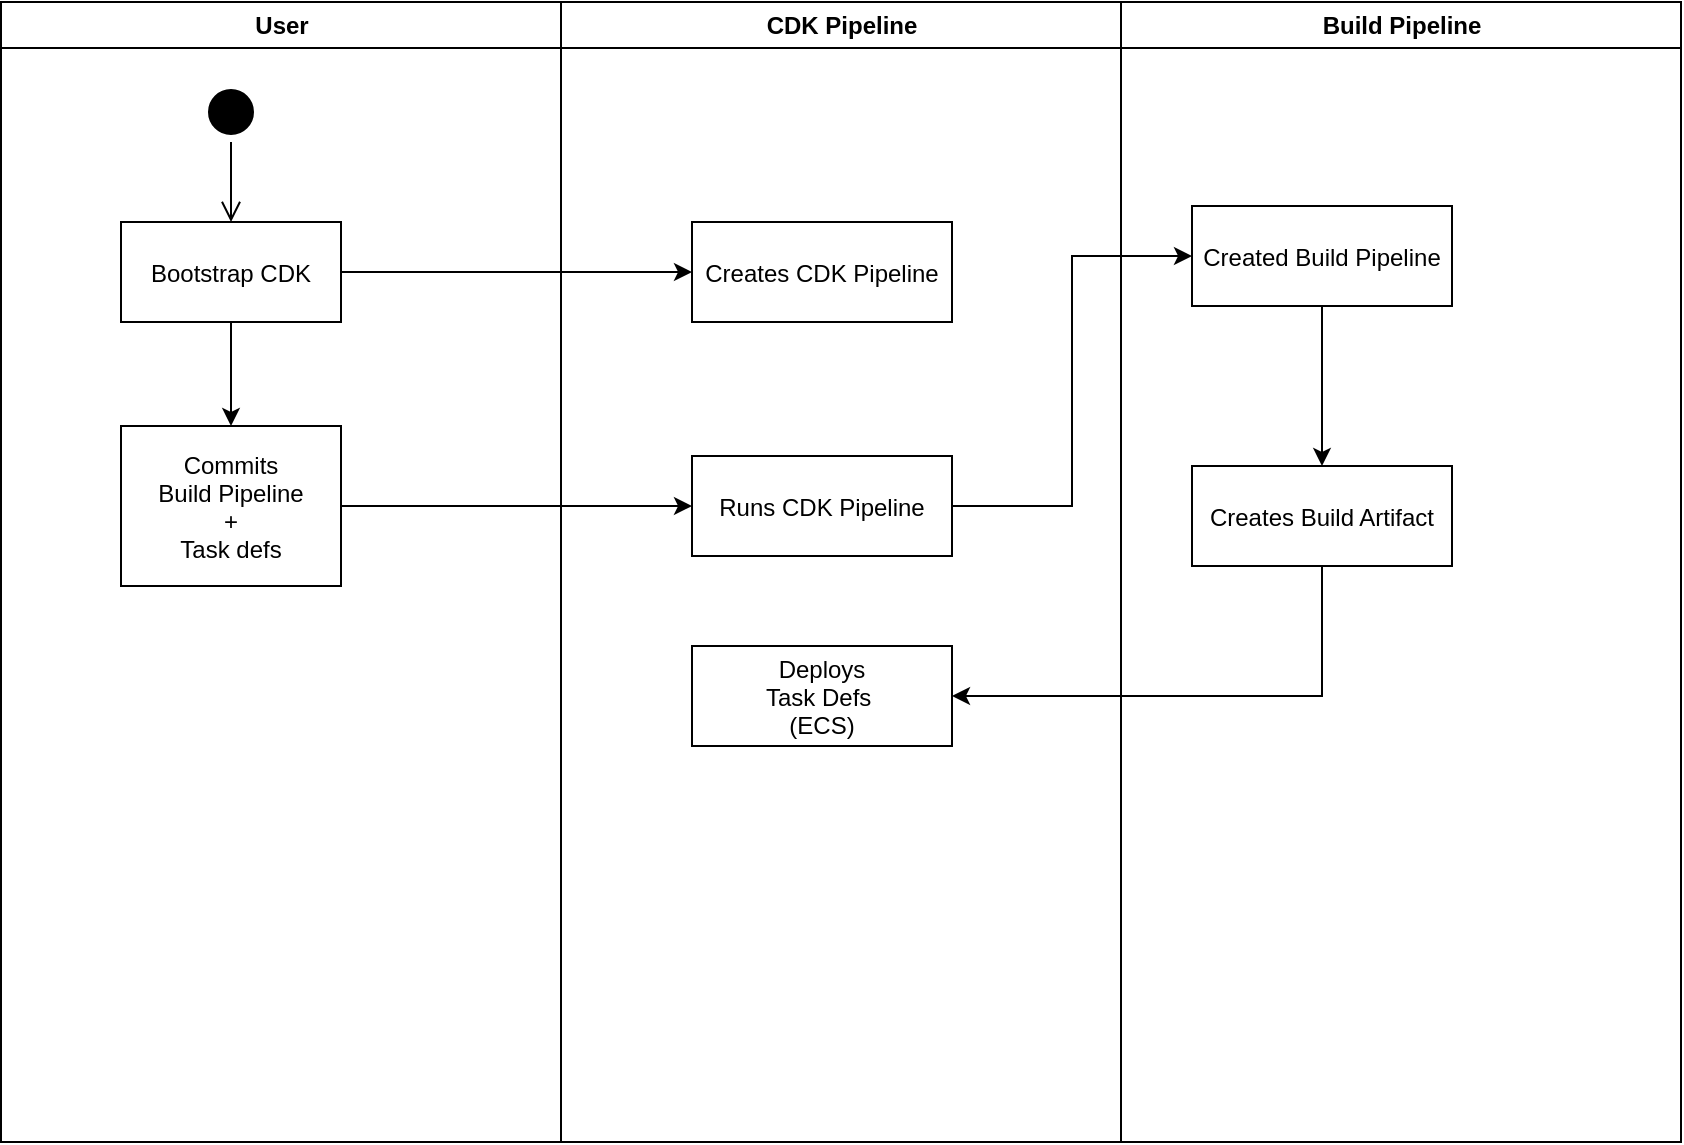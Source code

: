 <mxfile version="12.5.3" type="device"><diagram name="Page-1" id="e7e014a7-5840-1c2e-5031-d8a46d1fe8dd"><mxGraphModel dx="1426" dy="756" grid="1" gridSize="10" guides="1" tooltips="1" connect="1" arrows="1" fold="1" page="1" pageScale="1" pageWidth="1169" pageHeight="826" background="#ffffff" math="0" shadow="0"><root><mxCell id="0"/><mxCell id="1" parent="0"/><mxCell id="2" value="User" style="swimlane;whiteSpace=wrap" parent="1" vertex="1"><mxGeometry x="164.5" y="128" width="280" height="570" as="geometry"/></mxCell><mxCell id="5" value="" style="ellipse;shape=startState;fillColor=#000000;strokeColor=#000000;" parent="2" vertex="1"><mxGeometry x="100" y="40" width="30" height="30" as="geometry"/></mxCell><mxCell id="6" value="" style="edgeStyle=elbowEdgeStyle;elbow=horizontal;verticalAlign=bottom;endArrow=open;endSize=8;strokeColor=#000000;endFill=1;rounded=0" parent="2" source="5" target="7" edge="1"><mxGeometry x="100" y="40" as="geometry"><mxPoint x="115" y="110" as="targetPoint"/></mxGeometry></mxCell><mxCell id="pqNHZLTLAtc7eYwiPY-g-49" value="" style="edgeStyle=orthogonalEdgeStyle;rounded=0;orthogonalLoop=1;jettySize=auto;html=1;" edge="1" parent="2" source="7" target="pqNHZLTLAtc7eYwiPY-g-48"><mxGeometry relative="1" as="geometry"/></mxCell><mxCell id="7" value="Bootstrap CDK" style="" parent="2" vertex="1"><mxGeometry x="60" y="110" width="110" height="50" as="geometry"/></mxCell><mxCell id="pqNHZLTLAtc7eYwiPY-g-48" value="Commits &#10;Build Pipeline &#10;+ &#10;Task defs" style="" vertex="1" parent="2"><mxGeometry x="60" y="212" width="110" height="80" as="geometry"/></mxCell><mxCell id="3" value="CDK Pipeline" style="swimlane;whiteSpace=wrap" parent="1" vertex="1"><mxGeometry x="444.5" y="128" width="280" height="570" as="geometry"/></mxCell><mxCell id="pqNHZLTLAtc7eYwiPY-g-56" value="Deploys &#10;Task Defs &#10;(ECS)" style="" vertex="1" parent="3"><mxGeometry x="65.5" y="322" width="130" height="50" as="geometry"/></mxCell><mxCell id="4" value="Build Pipeline" style="swimlane;whiteSpace=wrap" parent="1" vertex="1"><mxGeometry x="724.5" y="128" width="280" height="570" as="geometry"/></mxCell><mxCell id="pqNHZLTLAtc7eYwiPY-g-46" value="Creates CDK Pipeline" style="" vertex="1" parent="1"><mxGeometry x="510" y="238" width="130" height="50" as="geometry"/></mxCell><mxCell id="pqNHZLTLAtc7eYwiPY-g-47" value="" style="edgeStyle=orthogonalEdgeStyle;rounded=0;orthogonalLoop=1;jettySize=auto;html=1;" edge="1" parent="1" source="7" target="pqNHZLTLAtc7eYwiPY-g-46"><mxGeometry relative="1" as="geometry"/></mxCell><mxCell id="pqNHZLTLAtc7eYwiPY-g-53" value="" style="edgeStyle=orthogonalEdgeStyle;rounded=0;orthogonalLoop=1;jettySize=auto;html=1;entryX=0;entryY=0.5;entryDx=0;entryDy=0;" edge="1" parent="1" source="pqNHZLTLAtc7eYwiPY-g-50" target="pqNHZLTLAtc7eYwiPY-g-52"><mxGeometry relative="1" as="geometry"/></mxCell><mxCell id="pqNHZLTLAtc7eYwiPY-g-50" value="Runs CDK Pipeline" style="" vertex="1" parent="1"><mxGeometry x="510" y="355" width="130" height="50" as="geometry"/></mxCell><mxCell id="pqNHZLTLAtc7eYwiPY-g-55" value="" style="edgeStyle=orthogonalEdgeStyle;rounded=0;orthogonalLoop=1;jettySize=auto;html=1;" edge="1" parent="1" source="pqNHZLTLAtc7eYwiPY-g-52" target="pqNHZLTLAtc7eYwiPY-g-54"><mxGeometry relative="1" as="geometry"/></mxCell><mxCell id="pqNHZLTLAtc7eYwiPY-g-52" value="Created Build Pipeline" style="" vertex="1" parent="1"><mxGeometry x="760" y="230" width="130" height="50" as="geometry"/></mxCell><mxCell id="pqNHZLTLAtc7eYwiPY-g-57" value="" style="edgeStyle=orthogonalEdgeStyle;rounded=0;orthogonalLoop=1;jettySize=auto;html=1;entryX=1;entryY=0.5;entryDx=0;entryDy=0;exitX=0.5;exitY=1;exitDx=0;exitDy=0;" edge="1" parent="1" source="pqNHZLTLAtc7eYwiPY-g-54" target="pqNHZLTLAtc7eYwiPY-g-56"><mxGeometry relative="1" as="geometry"/></mxCell><mxCell id="pqNHZLTLAtc7eYwiPY-g-54" value="Creates Build Artifact" style="" vertex="1" parent="1"><mxGeometry x="760" y="360" width="130" height="50" as="geometry"/></mxCell><mxCell id="pqNHZLTLAtc7eYwiPY-g-51" value="" style="edgeStyle=orthogonalEdgeStyle;rounded=0;orthogonalLoop=1;jettySize=auto;html=1;" edge="1" parent="1" source="pqNHZLTLAtc7eYwiPY-g-48" target="pqNHZLTLAtc7eYwiPY-g-50"><mxGeometry relative="1" as="geometry"/></mxCell></root></mxGraphModel></diagram></mxfile>